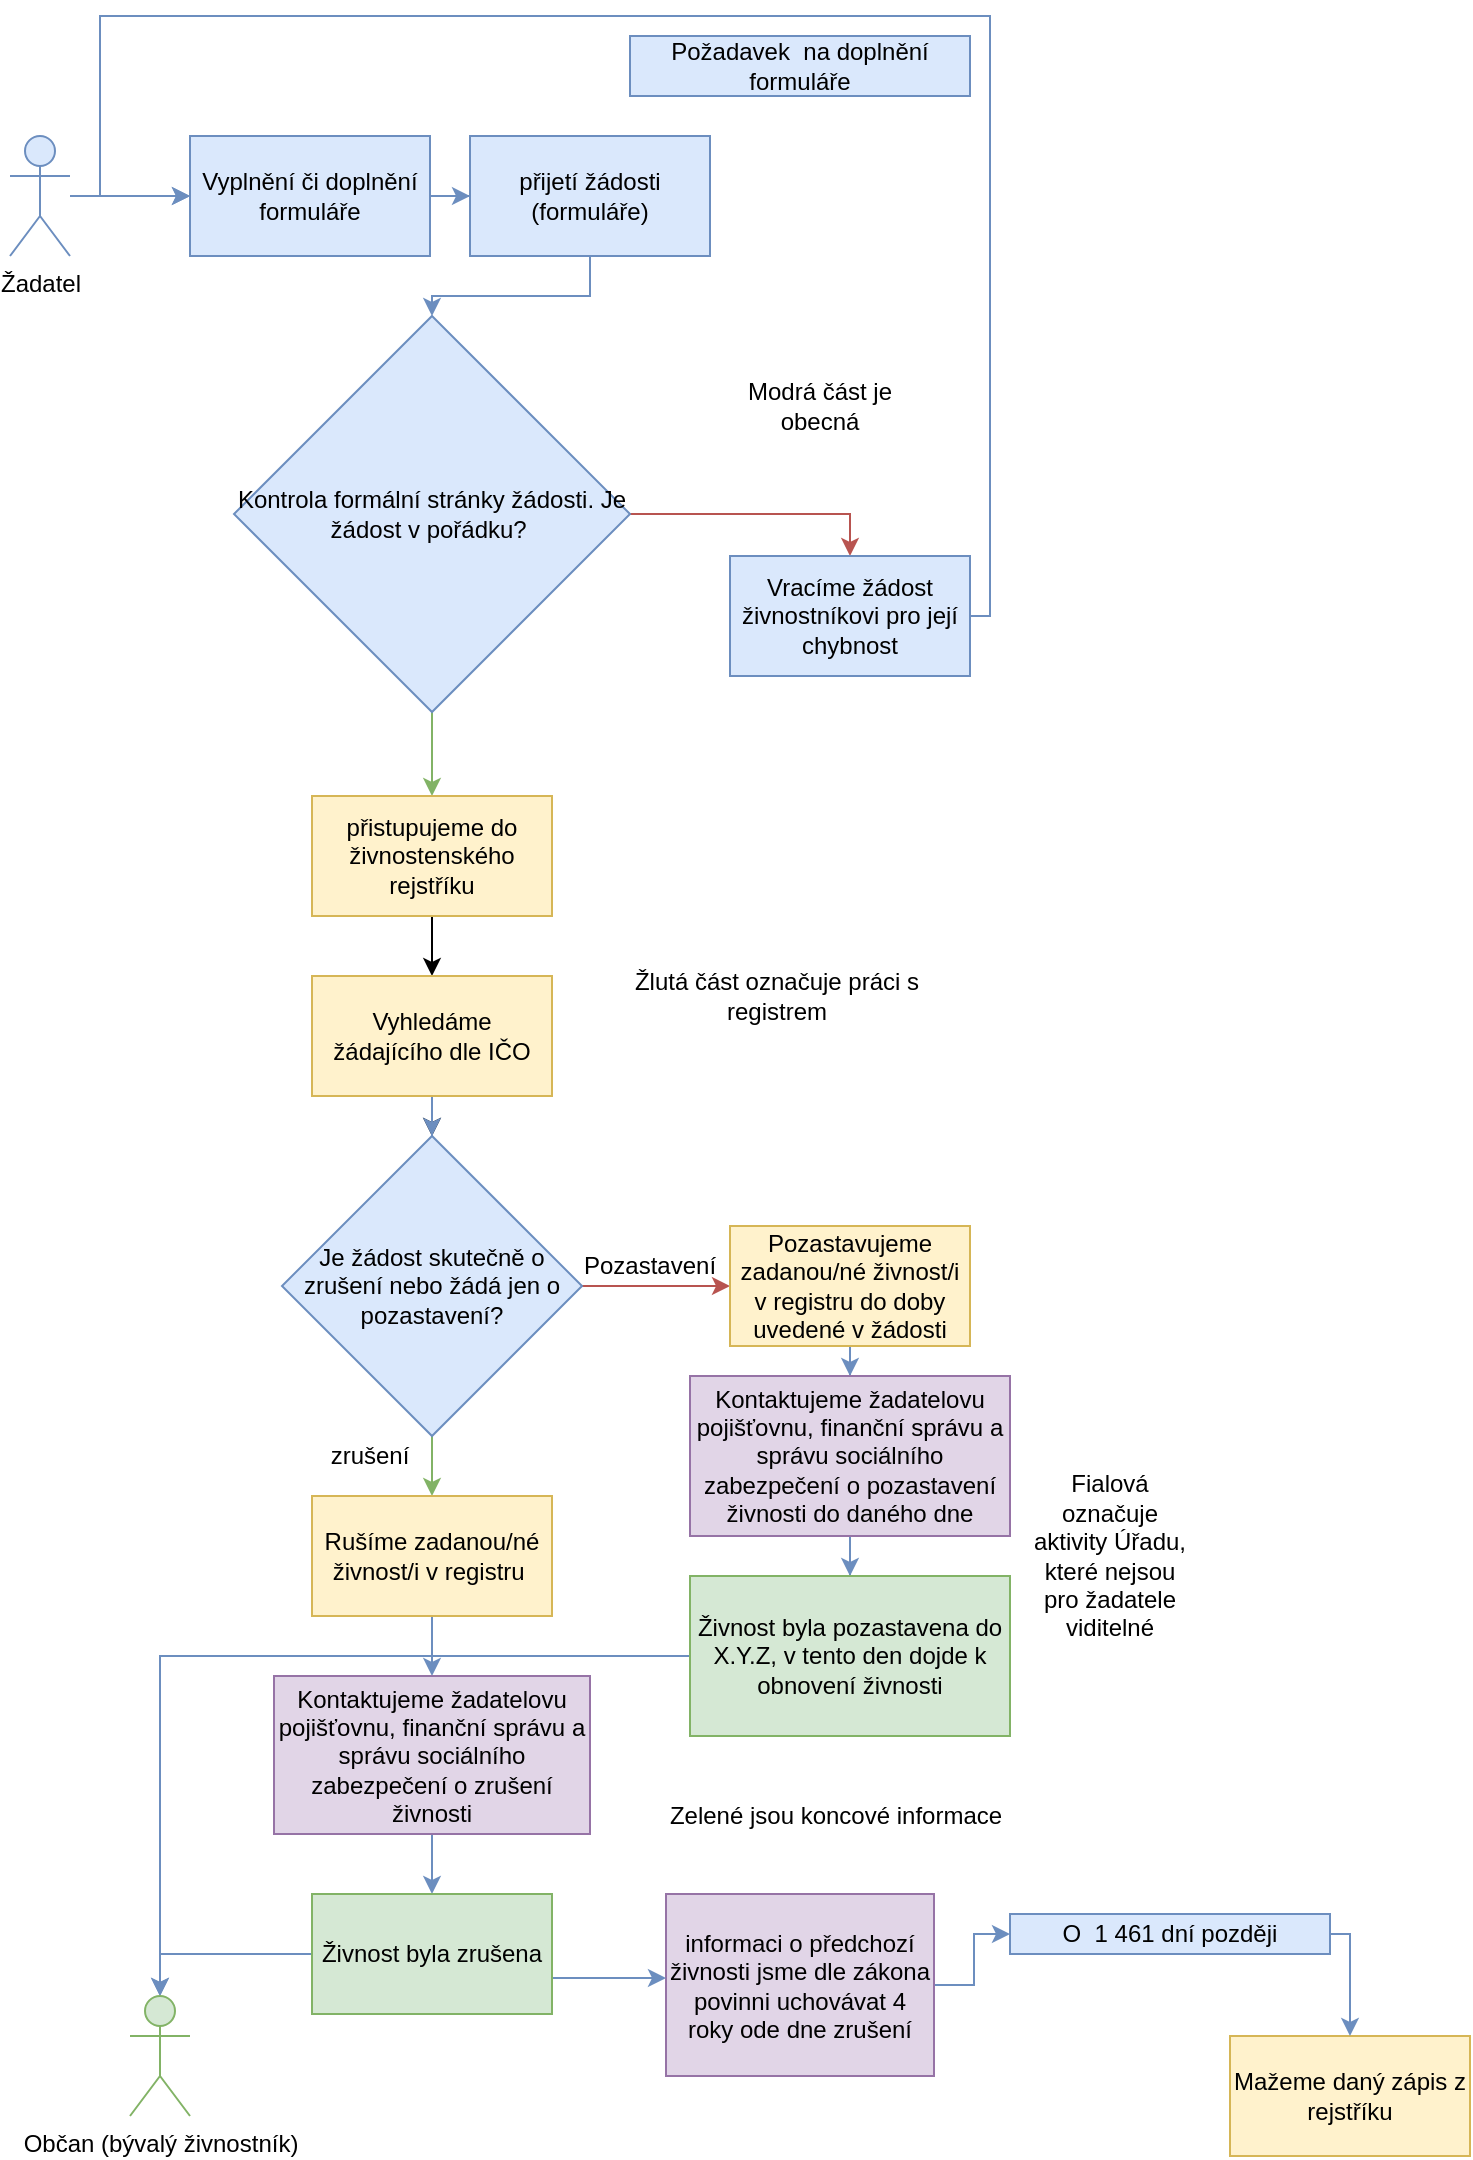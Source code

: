<mxfile version="12.1.3" type="github" pages="1"><diagram id="ArHKeiBvN5OlAVdtXEWe" name="Page-1"><mxGraphModel dx="932" dy="623" grid="1" gridSize="10" guides="1" tooltips="1" connect="1" arrows="1" fold="1" page="1" pageScale="1" pageWidth="850" pageHeight="1100" math="0" shadow="0"><root><mxCell id="0"/><mxCell id="1" parent="0"/><mxCell id="cvM6TdRoT7bJA7oiAriA-5" style="edgeStyle=orthogonalEdgeStyle;rounded=0;orthogonalLoop=1;jettySize=auto;html=1;fillColor=#dae8fc;strokeColor=#6c8ebf;" edge="1" parent="1" source="cvM6TdRoT7bJA7oiAriA-1" target="cvM6TdRoT7bJA7oiAriA-4"><mxGeometry relative="1" as="geometry"/></mxCell><mxCell id="cvM6TdRoT7bJA7oiAriA-1" value="přijetí žádosti (formuláře)" style="rounded=0;whiteSpace=wrap;html=1;fillColor=#dae8fc;strokeColor=#6c8ebf;" vertex="1" parent="1"><mxGeometry x="240" y="70" width="120" height="60" as="geometry"/></mxCell><mxCell id="cvM6TdRoT7bJA7oiAriA-6" style="edgeStyle=orthogonalEdgeStyle;rounded=0;orthogonalLoop=1;jettySize=auto;html=1;entryX=0.5;entryY=0;entryDx=0;entryDy=0;fillColor=#f8cecc;strokeColor=#b85450;" edge="1" parent="1" source="cvM6TdRoT7bJA7oiAriA-4" target="cvM6TdRoT7bJA7oiAriA-7"><mxGeometry relative="1" as="geometry"><mxPoint x="340" y="245" as="targetPoint"/></mxGeometry></mxCell><mxCell id="cvM6TdRoT7bJA7oiAriA-49" style="edgeStyle=orthogonalEdgeStyle;rounded=0;orthogonalLoop=1;jettySize=auto;html=1;fillColor=#d5e8d4;strokeColor=#82b366;" edge="1" parent="1" source="cvM6TdRoT7bJA7oiAriA-4" target="cvM6TdRoT7bJA7oiAriA-13"><mxGeometry relative="1" as="geometry"/></mxCell><mxCell id="cvM6TdRoT7bJA7oiAriA-4" value="Kontrola formální stránky žádosti. Je žádost v pořádku?&amp;nbsp;" style="rhombus;whiteSpace=wrap;html=1;fillColor=#dae8fc;strokeColor=#6c8ebf;" vertex="1" parent="1"><mxGeometry x="122" y="160" width="198" height="198" as="geometry"/></mxCell><mxCell id="cvM6TdRoT7bJA7oiAriA-33" style="edgeStyle=orthogonalEdgeStyle;rounded=0;orthogonalLoop=1;jettySize=auto;html=1;entryX=0;entryY=0.5;entryDx=0;entryDy=0;fillColor=#dae8fc;strokeColor=#6c8ebf;" edge="1" parent="1" source="cvM6TdRoT7bJA7oiAriA-7" target="cvM6TdRoT7bJA7oiAriA-84"><mxGeometry relative="1" as="geometry"><Array as="points"><mxPoint x="500" y="310"/><mxPoint x="500" y="10"/><mxPoint x="55" y="10"/><mxPoint x="55" y="100"/></Array></mxGeometry></mxCell><mxCell id="cvM6TdRoT7bJA7oiAriA-7" value="Vracíme žádost živnostníkovi pro její chybnost" style="rounded=0;whiteSpace=wrap;html=1;fillColor=#dae8fc;strokeColor=#6c8ebf;" vertex="1" parent="1"><mxGeometry x="370" y="280" width="120" height="60" as="geometry"/></mxCell><mxCell id="cvM6TdRoT7bJA7oiAriA-51" style="edgeStyle=orthogonalEdgeStyle;rounded=0;orthogonalLoop=1;jettySize=auto;html=1;entryX=1;entryY=0.5;entryDx=0;entryDy=0;fillColor=#f8cecc;strokeColor=#b85450;" edge="1" parent="1" source="cvM6TdRoT7bJA7oiAriA-9" target="cvM6TdRoT7bJA7oiAriA-19"><mxGeometry relative="1" as="geometry"><mxPoint x="360" y="655" as="targetPoint"/></mxGeometry></mxCell><mxCell id="cvM6TdRoT7bJA7oiAriA-55" style="edgeStyle=orthogonalEdgeStyle;rounded=0;orthogonalLoop=1;jettySize=auto;html=1;fillColor=#d5e8d4;strokeColor=#82b366;" edge="1" parent="1" source="cvM6TdRoT7bJA7oiAriA-9" target="cvM6TdRoT7bJA7oiAriA-54"><mxGeometry relative="1" as="geometry"/></mxCell><mxCell id="cvM6TdRoT7bJA7oiAriA-9" value="Je žádost skutečně o zrušení nebo žádá jen o pozastavení?" style="rhombus;whiteSpace=wrap;html=1;direction=south;fillColor=#dae8fc;strokeColor=#6c8ebf;" vertex="1" parent="1"><mxGeometry x="146" y="570" width="150" height="150" as="geometry"/></mxCell><mxCell id="cvM6TdRoT7bJA7oiAriA-17" style="edgeStyle=orthogonalEdgeStyle;rounded=0;orthogonalLoop=1;jettySize=auto;html=1;" edge="1" parent="1" source="cvM6TdRoT7bJA7oiAriA-13" target="cvM6TdRoT7bJA7oiAriA-18"><mxGeometry relative="1" as="geometry"><mxPoint x="580" y="478" as="targetPoint"/></mxGeometry></mxCell><mxCell id="cvM6TdRoT7bJA7oiAriA-13" value="přistupujeme do živnostenského rejstříku" style="rounded=0;whiteSpace=wrap;html=1;fillColor=#fff2cc;strokeColor=#d6b656;" vertex="1" parent="1"><mxGeometry x="161" y="400" width="120" height="60" as="geometry"/></mxCell><mxCell id="cvM6TdRoT7bJA7oiAriA-50" style="edgeStyle=orthogonalEdgeStyle;rounded=0;orthogonalLoop=1;jettySize=auto;html=1;" edge="1" parent="1" source="cvM6TdRoT7bJA7oiAriA-18" target="cvM6TdRoT7bJA7oiAriA-9"><mxGeometry relative="1" as="geometry"/></mxCell><mxCell id="cvM6TdRoT7bJA7oiAriA-53" value="" style="edgeStyle=orthogonalEdgeStyle;rounded=0;orthogonalLoop=1;jettySize=auto;html=1;fillColor=#dae8fc;strokeColor=#6c8ebf;" edge="1" parent="1" source="cvM6TdRoT7bJA7oiAriA-18" target="cvM6TdRoT7bJA7oiAriA-9"><mxGeometry relative="1" as="geometry"/></mxCell><mxCell id="cvM6TdRoT7bJA7oiAriA-18" value="Vyhledáme žádajícího&amp;nbsp;dle IČO" style="rounded=0;whiteSpace=wrap;html=1;fillColor=#fff2cc;strokeColor=#d6b656;" vertex="1" parent="1"><mxGeometry x="161" y="490" width="120" height="60" as="geometry"/></mxCell><mxCell id="cvM6TdRoT7bJA7oiAriA-22" style="edgeStyle=orthogonalEdgeStyle;rounded=0;orthogonalLoop=1;jettySize=auto;html=1;fillColor=#dae8fc;strokeColor=#6c8ebf;" edge="1" parent="1" source="cvM6TdRoT7bJA7oiAriA-19" target="cvM6TdRoT7bJA7oiAriA-21"><mxGeometry relative="1" as="geometry"/></mxCell><mxCell id="cvM6TdRoT7bJA7oiAriA-19" value="Pozastavujeme zadanou/né živnost/i v registru do doby uvedené v žádosti" style="rounded=0;whiteSpace=wrap;html=1;direction=west;fillColor=#fff2cc;strokeColor=#d6b656;" vertex="1" parent="1"><mxGeometry x="370" y="615" width="120" height="60" as="geometry"/></mxCell><mxCell id="cvM6TdRoT7bJA7oiAriA-32" style="edgeStyle=orthogonalEdgeStyle;rounded=0;orthogonalLoop=1;jettySize=auto;html=1;fillColor=#dae8fc;strokeColor=#6c8ebf;" edge="1" parent="1" source="cvM6TdRoT7bJA7oiAriA-21" target="cvM6TdRoT7bJA7oiAriA-31"><mxGeometry relative="1" as="geometry"/></mxCell><mxCell id="cvM6TdRoT7bJA7oiAriA-21" value="Kontaktujeme žadatelovu pojišťovnu, finanční správu a správu sociálního zabezpečení o pozastavení živnosti do daného dne" style="rounded=0;whiteSpace=wrap;html=1;fillColor=#e1d5e7;strokeColor=#9673a6;" vertex="1" parent="1"><mxGeometry x="350" y="690" width="160" height="80" as="geometry"/></mxCell><mxCell id="cvM6TdRoT7bJA7oiAriA-86" style="edgeStyle=orthogonalEdgeStyle;rounded=0;orthogonalLoop=1;jettySize=auto;html=1;fillColor=#dae8fc;strokeColor=#6c8ebf;" edge="1" parent="1" source="cvM6TdRoT7bJA7oiAriA-25" target="cvM6TdRoT7bJA7oiAriA-84"><mxGeometry relative="1" as="geometry"/></mxCell><mxCell id="cvM6TdRoT7bJA7oiAriA-25" value="Žadatel" style="shape=umlActor;verticalLabelPosition=bottom;labelBackgroundColor=#ffffff;verticalAlign=top;html=1;outlineConnect=0;fillColor=#dae8fc;strokeColor=#6c8ebf;" vertex="1" parent="1"><mxGeometry x="10" y="70" width="30" height="60" as="geometry"/></mxCell><mxCell id="cvM6TdRoT7bJA7oiAriA-74" style="edgeStyle=orthogonalEdgeStyle;rounded=0;orthogonalLoop=1;jettySize=auto;html=1;entryX=0.5;entryY=0;entryDx=0;entryDy=0;entryPerimeter=0;fillColor=#dae8fc;strokeColor=#6c8ebf;" edge="1" parent="1" source="cvM6TdRoT7bJA7oiAriA-31" target="cvM6TdRoT7bJA7oiAriA-72"><mxGeometry relative="1" as="geometry"><mxPoint x="310" y="1060" as="targetPoint"/></mxGeometry></mxCell><mxCell id="cvM6TdRoT7bJA7oiAriA-31" value="Živnost byla pozastavena do X.Y.Z, v tento den dojde k obnovení živnosti" style="rounded=0;whiteSpace=wrap;html=1;fillColor=#d5e8d4;strokeColor=#82b366;" vertex="1" parent="1"><mxGeometry x="350" y="790" width="160" height="80" as="geometry"/></mxCell><mxCell id="cvM6TdRoT7bJA7oiAriA-34" value="Požadavek &amp;nbsp;na doplnění formuláře" style="text;html=1;strokeColor=#6c8ebf;fillColor=#dae8fc;align=center;verticalAlign=middle;whiteSpace=wrap;rounded=0;" vertex="1" parent="1"><mxGeometry x="320" y="20" width="170" height="30" as="geometry"/></mxCell><mxCell id="cvM6TdRoT7bJA7oiAriA-52" value="Pozastavení" style="text;html=1;strokeColor=none;fillColor=none;align=center;verticalAlign=middle;whiteSpace=wrap;rounded=0;" vertex="1" parent="1"><mxGeometry x="310" y="625" width="40" height="20" as="geometry"/></mxCell><mxCell id="cvM6TdRoT7bJA7oiAriA-58" style="edgeStyle=orthogonalEdgeStyle;rounded=0;orthogonalLoop=1;jettySize=auto;html=1;fillColor=#dae8fc;strokeColor=#6c8ebf;" edge="1" parent="1" source="cvM6TdRoT7bJA7oiAriA-54" target="cvM6TdRoT7bJA7oiAriA-57"><mxGeometry relative="1" as="geometry"/></mxCell><mxCell id="cvM6TdRoT7bJA7oiAriA-54" value="Rušíme zadanou/né živnost/i v registru&amp;nbsp;" style="rounded=0;whiteSpace=wrap;html=1;fillColor=#fff2cc;strokeColor=#d6b656;" vertex="1" parent="1"><mxGeometry x="161" y="750" width="120" height="60" as="geometry"/></mxCell><mxCell id="cvM6TdRoT7bJA7oiAriA-56" value="zrušení" style="text;html=1;strokeColor=none;fillColor=none;align=center;verticalAlign=middle;whiteSpace=wrap;rounded=0;" vertex="1" parent="1"><mxGeometry x="170" y="720" width="40" height="20" as="geometry"/></mxCell><mxCell id="cvM6TdRoT7bJA7oiAriA-68" style="edgeStyle=orthogonalEdgeStyle;rounded=0;orthogonalLoop=1;jettySize=auto;html=1;fillColor=#dae8fc;strokeColor=#6c8ebf;" edge="1" parent="1" source="cvM6TdRoT7bJA7oiAriA-57" target="cvM6TdRoT7bJA7oiAriA-67"><mxGeometry relative="1" as="geometry"/></mxCell><mxCell id="cvM6TdRoT7bJA7oiAriA-57" value="&lt;span style=&quot;white-space: normal&quot;&gt;Kontaktujeme žadatelovu pojišťovnu, finanční správu a správu sociálního zabezpečení o zrušení živnosti&lt;/span&gt;" style="rounded=0;whiteSpace=wrap;html=1;fillColor=#e1d5e7;strokeColor=#9673a6;" vertex="1" parent="1"><mxGeometry x="142" y="840" width="158" height="79" as="geometry"/></mxCell><mxCell id="cvM6TdRoT7bJA7oiAriA-63" style="edgeStyle=orthogonalEdgeStyle;rounded=0;orthogonalLoop=1;jettySize=auto;html=1;fillColor=#dae8fc;strokeColor=#6c8ebf;" edge="1" parent="1" source="cvM6TdRoT7bJA7oiAriA-59" target="cvM6TdRoT7bJA7oiAriA-62"><mxGeometry relative="1" as="geometry"/></mxCell><mxCell id="cvM6TdRoT7bJA7oiAriA-59" value="informaci o předchozí živnosti jsme dle zákona povinni uchovávat 4 roky ode dne zrušení" style="rounded=0;whiteSpace=wrap;html=1;fillColor=#e1d5e7;strokeColor=#9673a6;" vertex="1" parent="1"><mxGeometry x="338" y="949" width="134" height="91" as="geometry"/></mxCell><mxCell id="cvM6TdRoT7bJA7oiAriA-61" value="Mažeme daný zápis z rejstříku" style="rounded=0;whiteSpace=wrap;html=1;fillColor=#fff2cc;strokeColor=#d6b656;" vertex="1" parent="1"><mxGeometry x="620" y="1020" width="120" height="60" as="geometry"/></mxCell><mxCell id="cvM6TdRoT7bJA7oiAriA-64" style="edgeStyle=orthogonalEdgeStyle;rounded=0;orthogonalLoop=1;jettySize=auto;html=1;fillColor=#dae8fc;strokeColor=#6c8ebf;" edge="1" parent="1" source="cvM6TdRoT7bJA7oiAriA-62" target="cvM6TdRoT7bJA7oiAriA-61"><mxGeometry relative="1" as="geometry"><mxPoint x="669" y="1000" as="targetPoint"/><Array as="points"><mxPoint x="680" y="969"/></Array></mxGeometry></mxCell><mxCell id="cvM6TdRoT7bJA7oiAriA-62" value="O &amp;nbsp;1 461 dní později" style="text;html=1;strokeColor=#6c8ebf;fillColor=#dae8fc;align=center;verticalAlign=middle;whiteSpace=wrap;rounded=0;" vertex="1" parent="1"><mxGeometry x="510" y="959" width="160" height="20" as="geometry"/></mxCell><mxCell id="cvM6TdRoT7bJA7oiAriA-70" style="edgeStyle=orthogonalEdgeStyle;rounded=0;orthogonalLoop=1;jettySize=auto;html=1;fillColor=#dae8fc;strokeColor=#6c8ebf;" edge="1" parent="1" source="cvM6TdRoT7bJA7oiAriA-67" target="cvM6TdRoT7bJA7oiAriA-59"><mxGeometry relative="1" as="geometry"><Array as="points"><mxPoint x="310" y="991"/><mxPoint x="310" y="991"/></Array></mxGeometry></mxCell><mxCell id="cvM6TdRoT7bJA7oiAriA-73" style="edgeStyle=orthogonalEdgeStyle;rounded=0;orthogonalLoop=1;jettySize=auto;html=1;entryX=0.5;entryY=0;entryDx=0;entryDy=0;entryPerimeter=0;fillColor=#dae8fc;strokeColor=#6c8ebf;" edge="1" parent="1" source="cvM6TdRoT7bJA7oiAriA-67" target="cvM6TdRoT7bJA7oiAriA-72"><mxGeometry relative="1" as="geometry"><mxPoint x="221" y="1060" as="targetPoint"/></mxGeometry></mxCell><mxCell id="cvM6TdRoT7bJA7oiAriA-67" value="Živnost byla zrušena" style="rounded=0;whiteSpace=wrap;html=1;fillColor=#d5e8d4;strokeColor=#82b366;" vertex="1" parent="1"><mxGeometry x="161" y="949" width="120" height="60" as="geometry"/></mxCell><mxCell id="cvM6TdRoT7bJA7oiAriA-72" value="Občan (bývalý živnostník)" style="shape=umlActor;verticalLabelPosition=bottom;labelBackgroundColor=#ffffff;verticalAlign=top;html=1;outlineConnect=0;fillColor=#d5e8d4;strokeColor=#82b366;" vertex="1" parent="1"><mxGeometry x="70" y="1000" width="30" height="60" as="geometry"/></mxCell><mxCell id="cvM6TdRoT7bJA7oiAriA-85" style="edgeStyle=orthogonalEdgeStyle;rounded=0;orthogonalLoop=1;jettySize=auto;html=1;fillColor=#dae8fc;strokeColor=#6c8ebf;" edge="1" parent="1" source="cvM6TdRoT7bJA7oiAriA-84" target="cvM6TdRoT7bJA7oiAriA-1"><mxGeometry relative="1" as="geometry"/></mxCell><mxCell id="cvM6TdRoT7bJA7oiAriA-84" value="Vyplnění či doplnění formuláře" style="rounded=0;whiteSpace=wrap;html=1;fillColor=#dae8fc;strokeColor=#6c8ebf;" vertex="1" parent="1"><mxGeometry x="100" y="70" width="120" height="60" as="geometry"/></mxCell><mxCell id="cvM6TdRoT7bJA7oiAriA-87" value="Modrá část je obecná" style="text;html=1;strokeColor=none;fillColor=none;align=center;verticalAlign=middle;whiteSpace=wrap;rounded=0;" vertex="1" parent="1"><mxGeometry x="365" y="180" width="100" height="50" as="geometry"/></mxCell><mxCell id="cvM6TdRoT7bJA7oiAriA-88" value="Žlutá část označuje práci s registrem" style="text;html=1;strokeColor=none;fillColor=none;align=center;verticalAlign=middle;whiteSpace=wrap;rounded=0;" vertex="1" parent="1"><mxGeometry x="296" y="450" width="195" height="100" as="geometry"/></mxCell><mxCell id="cvM6TdRoT7bJA7oiAriA-89" value="Fialová označuje aktivity Úřadu, které nejsou pro žadatele viditelné" style="text;html=1;strokeColor=none;fillColor=none;align=center;verticalAlign=middle;whiteSpace=wrap;rounded=0;direction=south;" vertex="1" parent="1"><mxGeometry x="520" y="700" width="80" height="160" as="geometry"/></mxCell><mxCell id="cvM6TdRoT7bJA7oiAriA-90" value="Zelené jsou koncové informace" style="text;html=1;strokeColor=none;fillColor=none;align=center;verticalAlign=middle;whiteSpace=wrap;rounded=0;" vertex="1" parent="1"><mxGeometry x="300" y="899.5" width="246" height="20" as="geometry"/></mxCell></root></mxGraphModel></diagram></mxfile>